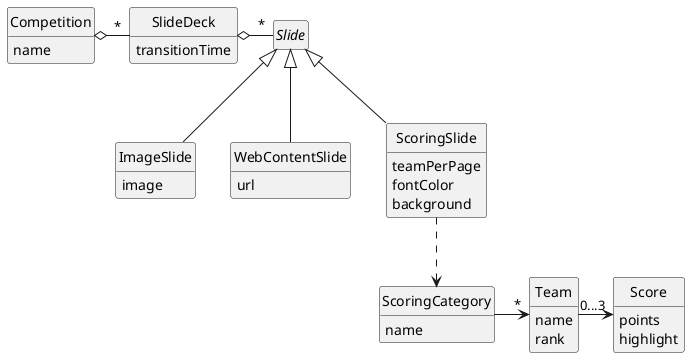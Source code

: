 @startuml
hide circle
hide empty fields
hide empty methods

class Competition {
name
}

class SlideDeck {
transitionTime
}

abstract class Slide {

}

class ImageSlide {
image
}

class WebContentSlide {
url
}

class ScoringCategory {
name
}

class Team {
name
rank
}

class Score {
points
highlight
}



class ScoringSlide {
teamPerPage
fontColor
background
}

ImageSlide -up-|> Slide
WebContentSlide -up-|> Slide
ScoringSlide -up-|> Slide

Competition o--right- "*" SlideDeck
SlideDeck  o--right- "*" Slide

ScoringCategory  --right-> "*" Team
Team  --right-> "0...3" Score
ScoringSlide ..> ScoringCategory

@enduml

